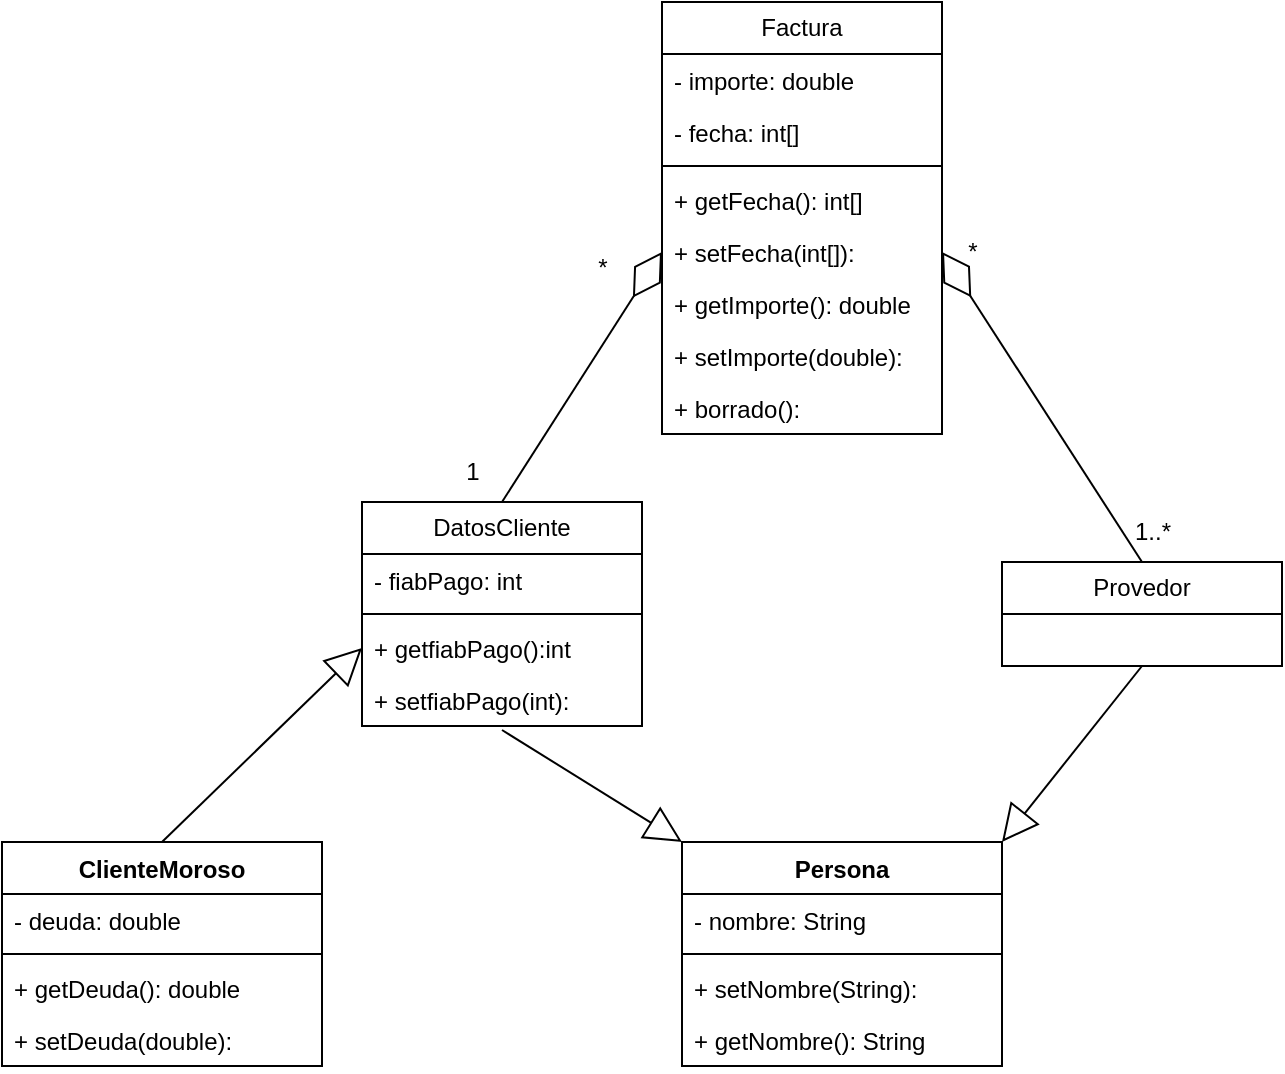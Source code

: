 <mxfile version="21.7.5" type="device">
  <diagram name="Página-1" id="Rie-l28qgePQtWt3BACs">
    <mxGraphModel dx="1888" dy="1516" grid="1" gridSize="10" guides="1" tooltips="1" connect="1" arrows="1" fold="1" page="1" pageScale="1" pageWidth="1169" pageHeight="827" math="0" shadow="0">
      <root>
        <mxCell id="0" />
        <mxCell id="1" parent="0" />
        <mxCell id="vM36B8rov_89q51j-Qw3-1" value="Factura" style="swimlane;fontStyle=0;childLayout=stackLayout;horizontal=1;startSize=26;fillColor=none;horizontalStack=0;resizeParent=1;resizeParentMax=0;resizeLast=0;collapsible=1;marginBottom=0;whiteSpace=wrap;html=1;" vertex="1" parent="1">
          <mxGeometry x="250" y="-70" width="140" height="216" as="geometry" />
        </mxCell>
        <mxCell id="vM36B8rov_89q51j-Qw3-2" value="- importe: double" style="text;strokeColor=none;fillColor=none;align=left;verticalAlign=top;spacingLeft=4;spacingRight=4;overflow=hidden;rotatable=0;points=[[0,0.5],[1,0.5]];portConstraint=eastwest;whiteSpace=wrap;html=1;" vertex="1" parent="vM36B8rov_89q51j-Qw3-1">
          <mxGeometry y="26" width="140" height="26" as="geometry" />
        </mxCell>
        <mxCell id="vM36B8rov_89q51j-Qw3-3" value="- fecha: int[]" style="text;strokeColor=none;fillColor=none;align=left;verticalAlign=top;spacingLeft=4;spacingRight=4;overflow=hidden;rotatable=0;points=[[0,0.5],[1,0.5]];portConstraint=eastwest;whiteSpace=wrap;html=1;" vertex="1" parent="vM36B8rov_89q51j-Qw3-1">
          <mxGeometry y="52" width="140" height="26" as="geometry" />
        </mxCell>
        <mxCell id="vM36B8rov_89q51j-Qw3-40" value="" style="line;strokeWidth=1;fillColor=none;align=left;verticalAlign=middle;spacingTop=-1;spacingLeft=3;spacingRight=3;rotatable=0;labelPosition=right;points=[];portConstraint=eastwest;strokeColor=inherit;" vertex="1" parent="vM36B8rov_89q51j-Qw3-1">
          <mxGeometry y="78" width="140" height="8" as="geometry" />
        </mxCell>
        <mxCell id="vM36B8rov_89q51j-Qw3-39" value="+ getFecha(): int[]" style="text;strokeColor=none;fillColor=none;align=left;verticalAlign=top;spacingLeft=4;spacingRight=4;overflow=hidden;rotatable=0;points=[[0,0.5],[1,0.5]];portConstraint=eastwest;whiteSpace=wrap;html=1;" vertex="1" parent="vM36B8rov_89q51j-Qw3-1">
          <mxGeometry y="86" width="140" height="26" as="geometry" />
        </mxCell>
        <mxCell id="vM36B8rov_89q51j-Qw3-41" value="+ setFecha(int[]):&amp;nbsp;" style="text;strokeColor=none;fillColor=none;align=left;verticalAlign=top;spacingLeft=4;spacingRight=4;overflow=hidden;rotatable=0;points=[[0,0.5],[1,0.5]];portConstraint=eastwest;whiteSpace=wrap;html=1;" vertex="1" parent="vM36B8rov_89q51j-Qw3-1">
          <mxGeometry y="112" width="140" height="26" as="geometry" />
        </mxCell>
        <mxCell id="vM36B8rov_89q51j-Qw3-42" value="+ getImporte(): double&amp;nbsp;" style="text;strokeColor=none;fillColor=none;align=left;verticalAlign=top;spacingLeft=4;spacingRight=4;overflow=hidden;rotatable=0;points=[[0,0.5],[1,0.5]];portConstraint=eastwest;whiteSpace=wrap;html=1;" vertex="1" parent="vM36B8rov_89q51j-Qw3-1">
          <mxGeometry y="138" width="140" height="26" as="geometry" />
        </mxCell>
        <mxCell id="vM36B8rov_89q51j-Qw3-43" value="+ setImporte(double):&lt;br&gt;&amp;nbsp;" style="text;strokeColor=none;fillColor=none;align=left;verticalAlign=top;spacingLeft=4;spacingRight=4;overflow=hidden;rotatable=0;points=[[0,0.5],[1,0.5]];portConstraint=eastwest;whiteSpace=wrap;html=1;" vertex="1" parent="vM36B8rov_89q51j-Qw3-1">
          <mxGeometry y="164" width="140" height="26" as="geometry" />
        </mxCell>
        <mxCell id="vM36B8rov_89q51j-Qw3-44" value="+ borrado():" style="text;strokeColor=none;fillColor=none;align=left;verticalAlign=top;spacingLeft=4;spacingRight=4;overflow=hidden;rotatable=0;points=[[0,0.5],[1,0.5]];portConstraint=eastwest;whiteSpace=wrap;html=1;" vertex="1" parent="vM36B8rov_89q51j-Qw3-1">
          <mxGeometry y="190" width="140" height="26" as="geometry" />
        </mxCell>
        <mxCell id="vM36B8rov_89q51j-Qw3-9" value="DatosCliente" style="swimlane;fontStyle=0;childLayout=stackLayout;horizontal=1;startSize=26;fillColor=none;horizontalStack=0;resizeParent=1;resizeParentMax=0;resizeLast=0;collapsible=1;marginBottom=0;whiteSpace=wrap;html=1;" vertex="1" parent="1">
          <mxGeometry x="100" y="180" width="140" height="112" as="geometry" />
        </mxCell>
        <mxCell id="vM36B8rov_89q51j-Qw3-11" value="- fiabPago: int" style="text;strokeColor=none;fillColor=none;align=left;verticalAlign=top;spacingLeft=4;spacingRight=4;overflow=hidden;rotatable=0;points=[[0,0.5],[1,0.5]];portConstraint=eastwest;whiteSpace=wrap;html=1;" vertex="1" parent="vM36B8rov_89q51j-Qw3-9">
          <mxGeometry y="26" width="140" height="26" as="geometry" />
        </mxCell>
        <mxCell id="vM36B8rov_89q51j-Qw3-37" value="" style="line;strokeWidth=1;fillColor=none;align=left;verticalAlign=middle;spacingTop=-1;spacingLeft=3;spacingRight=3;rotatable=0;labelPosition=right;points=[];portConstraint=eastwest;strokeColor=inherit;" vertex="1" parent="vM36B8rov_89q51j-Qw3-9">
          <mxGeometry y="52" width="140" height="8" as="geometry" />
        </mxCell>
        <mxCell id="vM36B8rov_89q51j-Qw3-36" value="+ getfiabPago():int&amp;nbsp;" style="text;strokeColor=none;fillColor=none;align=left;verticalAlign=top;spacingLeft=4;spacingRight=4;overflow=hidden;rotatable=0;points=[[0,0.5],[1,0.5]];portConstraint=eastwest;whiteSpace=wrap;html=1;" vertex="1" parent="vM36B8rov_89q51j-Qw3-9">
          <mxGeometry y="60" width="140" height="26" as="geometry" />
        </mxCell>
        <mxCell id="vM36B8rov_89q51j-Qw3-38" value="+ setfiabPago(int):" style="text;strokeColor=none;fillColor=none;align=left;verticalAlign=top;spacingLeft=4;spacingRight=4;overflow=hidden;rotatable=0;points=[[0,0.5],[1,0.5]];portConstraint=eastwest;whiteSpace=wrap;html=1;" vertex="1" parent="vM36B8rov_89q51j-Qw3-9">
          <mxGeometry y="86" width="140" height="26" as="geometry" />
        </mxCell>
        <mxCell id="vM36B8rov_89q51j-Qw3-17" value="Provedor" style="swimlane;fontStyle=0;childLayout=stackLayout;horizontal=1;startSize=26;fillColor=none;horizontalStack=0;resizeParent=1;resizeParentMax=0;resizeLast=0;collapsible=1;marginBottom=0;whiteSpace=wrap;html=1;" vertex="1" parent="1">
          <mxGeometry x="420" y="210" width="140" height="52" as="geometry" />
        </mxCell>
        <mxCell id="vM36B8rov_89q51j-Qw3-25" value="Persona" style="swimlane;fontStyle=1;align=center;verticalAlign=top;childLayout=stackLayout;horizontal=1;startSize=26;horizontalStack=0;resizeParent=1;resizeParentMax=0;resizeLast=0;collapsible=1;marginBottom=0;whiteSpace=wrap;html=1;" vertex="1" parent="1">
          <mxGeometry x="260" y="350" width="160" height="112" as="geometry" />
        </mxCell>
        <mxCell id="vM36B8rov_89q51j-Qw3-26" value="- nombre: String" style="text;strokeColor=none;fillColor=none;align=left;verticalAlign=top;spacingLeft=4;spacingRight=4;overflow=hidden;rotatable=0;points=[[0,0.5],[1,0.5]];portConstraint=eastwest;whiteSpace=wrap;html=1;" vertex="1" parent="vM36B8rov_89q51j-Qw3-25">
          <mxGeometry y="26" width="160" height="26" as="geometry" />
        </mxCell>
        <mxCell id="vM36B8rov_89q51j-Qw3-27" value="" style="line;strokeWidth=1;fillColor=none;align=left;verticalAlign=middle;spacingTop=-1;spacingLeft=3;spacingRight=3;rotatable=0;labelPosition=right;points=[];portConstraint=eastwest;strokeColor=inherit;" vertex="1" parent="vM36B8rov_89q51j-Qw3-25">
          <mxGeometry y="52" width="160" height="8" as="geometry" />
        </mxCell>
        <mxCell id="vM36B8rov_89q51j-Qw3-34" value="+ setNombre(String):&amp;nbsp;" style="text;strokeColor=none;fillColor=none;align=left;verticalAlign=top;spacingLeft=4;spacingRight=4;overflow=hidden;rotatable=0;points=[[0,0.5],[1,0.5]];portConstraint=eastwest;whiteSpace=wrap;html=1;" vertex="1" parent="vM36B8rov_89q51j-Qw3-25">
          <mxGeometry y="60" width="160" height="26" as="geometry" />
        </mxCell>
        <mxCell id="vM36B8rov_89q51j-Qw3-35" value="+ getNombre(): String&lt;br&gt;&amp;nbsp;" style="text;strokeColor=none;fillColor=none;align=left;verticalAlign=top;spacingLeft=4;spacingRight=4;overflow=hidden;rotatable=0;points=[[0,0.5],[1,0.5]];portConstraint=eastwest;whiteSpace=wrap;html=1;" vertex="1" parent="vM36B8rov_89q51j-Qw3-25">
          <mxGeometry y="86" width="160" height="26" as="geometry" />
        </mxCell>
        <mxCell id="vM36B8rov_89q51j-Qw3-29" value="ClienteMoroso" style="swimlane;fontStyle=1;align=center;verticalAlign=top;childLayout=stackLayout;horizontal=1;startSize=26;horizontalStack=0;resizeParent=1;resizeParentMax=0;resizeLast=0;collapsible=1;marginBottom=0;whiteSpace=wrap;html=1;" vertex="1" parent="1">
          <mxGeometry x="-80" y="350" width="160" height="112" as="geometry" />
        </mxCell>
        <mxCell id="vM36B8rov_89q51j-Qw3-30" value="- deuda: double" style="text;strokeColor=none;fillColor=none;align=left;verticalAlign=top;spacingLeft=4;spacingRight=4;overflow=hidden;rotatable=0;points=[[0,0.5],[1,0.5]];portConstraint=eastwest;whiteSpace=wrap;html=1;" vertex="1" parent="vM36B8rov_89q51j-Qw3-29">
          <mxGeometry y="26" width="160" height="26" as="geometry" />
        </mxCell>
        <mxCell id="vM36B8rov_89q51j-Qw3-31" value="" style="line;strokeWidth=1;fillColor=none;align=left;verticalAlign=middle;spacingTop=-1;spacingLeft=3;spacingRight=3;rotatable=0;labelPosition=right;points=[];portConstraint=eastwest;strokeColor=inherit;" vertex="1" parent="vM36B8rov_89q51j-Qw3-29">
          <mxGeometry y="52" width="160" height="8" as="geometry" />
        </mxCell>
        <mxCell id="vM36B8rov_89q51j-Qw3-32" value="+ getDeuda(): double" style="text;strokeColor=none;fillColor=none;align=left;verticalAlign=top;spacingLeft=4;spacingRight=4;overflow=hidden;rotatable=0;points=[[0,0.5],[1,0.5]];portConstraint=eastwest;whiteSpace=wrap;html=1;" vertex="1" parent="vM36B8rov_89q51j-Qw3-29">
          <mxGeometry y="60" width="160" height="26" as="geometry" />
        </mxCell>
        <mxCell id="vM36B8rov_89q51j-Qw3-33" value="+ setDeuda(double):&amp;nbsp;" style="text;strokeColor=none;fillColor=none;align=left;verticalAlign=top;spacingLeft=4;spacingRight=4;overflow=hidden;rotatable=0;points=[[0,0.5],[1,0.5]];portConstraint=eastwest;whiteSpace=wrap;html=1;" vertex="1" parent="vM36B8rov_89q51j-Qw3-29">
          <mxGeometry y="86" width="160" height="26" as="geometry" />
        </mxCell>
        <mxCell id="vM36B8rov_89q51j-Qw3-46" value="" style="endArrow=diamondThin;endFill=0;endSize=24;html=1;rounded=0;entryX=0;entryY=0.5;entryDx=0;entryDy=0;exitX=0.5;exitY=0;exitDx=0;exitDy=0;" edge="1" parent="1" source="vM36B8rov_89q51j-Qw3-9" target="vM36B8rov_89q51j-Qw3-41">
          <mxGeometry width="160" relative="1" as="geometry">
            <mxPoint x="230" y="180" as="sourcePoint" />
            <mxPoint x="390" y="180" as="targetPoint" />
          </mxGeometry>
        </mxCell>
        <mxCell id="vM36B8rov_89q51j-Qw3-48" value="*" style="text;html=1;align=center;verticalAlign=middle;resizable=0;points=[];autosize=1;strokeColor=none;fillColor=none;" vertex="1" parent="1">
          <mxGeometry x="205" y="48" width="30" height="30" as="geometry" />
        </mxCell>
        <mxCell id="vM36B8rov_89q51j-Qw3-49" value="1" style="text;html=1;align=center;verticalAlign=middle;resizable=0;points=[];autosize=1;strokeColor=none;fillColor=none;" vertex="1" parent="1">
          <mxGeometry x="140" y="150" width="30" height="30" as="geometry" />
        </mxCell>
        <mxCell id="vM36B8rov_89q51j-Qw3-50" value="" style="endArrow=diamondThin;endFill=0;endSize=24;html=1;rounded=0;entryX=1;entryY=0.5;entryDx=0;entryDy=0;exitX=0.5;exitY=0;exitDx=0;exitDy=0;" edge="1" parent="1" source="vM36B8rov_89q51j-Qw3-17" target="vM36B8rov_89q51j-Qw3-41">
          <mxGeometry width="160" relative="1" as="geometry">
            <mxPoint x="230" y="180" as="sourcePoint" />
            <mxPoint x="390" y="180" as="targetPoint" />
          </mxGeometry>
        </mxCell>
        <mxCell id="vM36B8rov_89q51j-Qw3-51" value="*" style="text;html=1;align=center;verticalAlign=middle;resizable=0;points=[];autosize=1;strokeColor=none;fillColor=none;" vertex="1" parent="1">
          <mxGeometry x="390" y="40" width="30" height="30" as="geometry" />
        </mxCell>
        <mxCell id="vM36B8rov_89q51j-Qw3-54" value="1..*" style="text;html=1;align=center;verticalAlign=middle;resizable=0;points=[];autosize=1;strokeColor=none;fillColor=none;" vertex="1" parent="1">
          <mxGeometry x="475" y="180" width="40" height="30" as="geometry" />
        </mxCell>
        <mxCell id="vM36B8rov_89q51j-Qw3-55" value="" style="endArrow=block;endSize=16;endFill=0;html=1;rounded=0;exitX=0.5;exitY=1;exitDx=0;exitDy=0;entryX=1;entryY=0;entryDx=0;entryDy=0;" edge="1" parent="1" source="vM36B8rov_89q51j-Qw3-17" target="vM36B8rov_89q51j-Qw3-25">
          <mxGeometry width="160" relative="1" as="geometry">
            <mxPoint x="500" y="360" as="sourcePoint" />
            <mxPoint x="500" y="360" as="targetPoint" />
          </mxGeometry>
        </mxCell>
        <mxCell id="vM36B8rov_89q51j-Qw3-56" value="" style="endArrow=block;endSize=16;endFill=0;html=1;rounded=0;exitX=0.5;exitY=1.077;exitDx=0;exitDy=0;exitPerimeter=0;entryX=0;entryY=0;entryDx=0;entryDy=0;" edge="1" parent="1" source="vM36B8rov_89q51j-Qw3-38" target="vM36B8rov_89q51j-Qw3-25">
          <mxGeometry width="160" relative="1" as="geometry">
            <mxPoint x="420" y="350" as="sourcePoint" />
            <mxPoint x="150" y="380" as="targetPoint" />
          </mxGeometry>
        </mxCell>
        <mxCell id="vM36B8rov_89q51j-Qw3-57" value="" style="endArrow=block;endSize=16;endFill=0;html=1;rounded=0;entryX=0;entryY=0.5;entryDx=0;entryDy=0;exitX=1;exitY=0;exitDx=0;exitDy=0;" edge="1" parent="1" target="vM36B8rov_89q51j-Qw3-36">
          <mxGeometry width="160" relative="1" as="geometry">
            <mxPoint y="350" as="sourcePoint" />
            <mxPoint x="80" y="272" as="targetPoint" />
          </mxGeometry>
        </mxCell>
      </root>
    </mxGraphModel>
  </diagram>
</mxfile>
